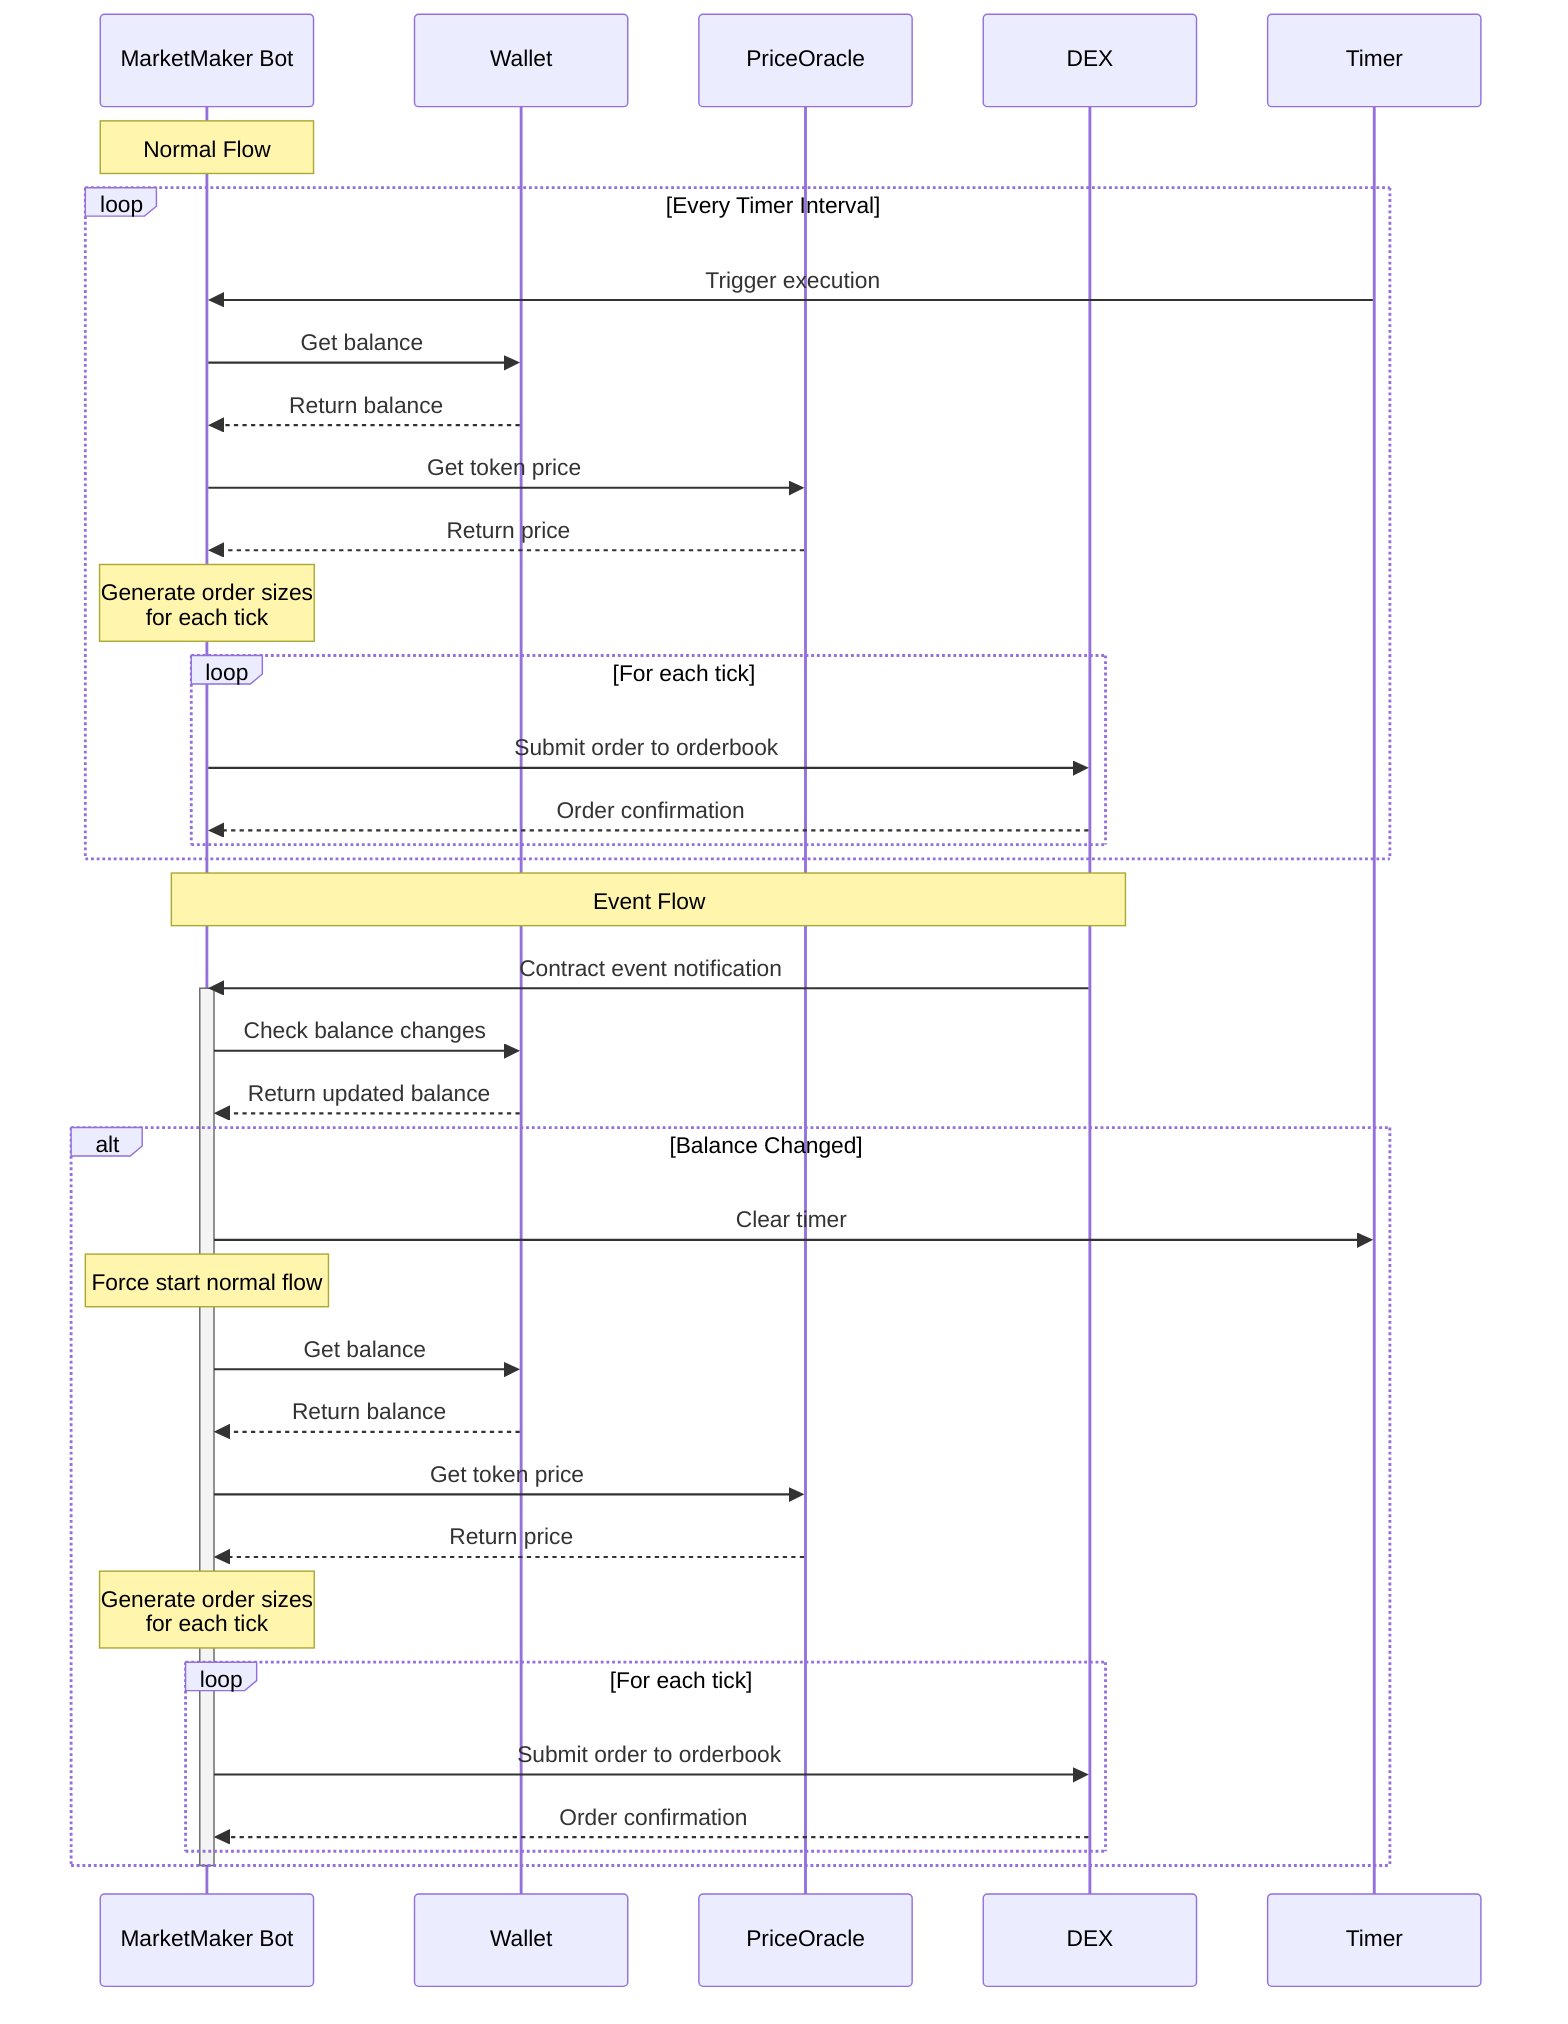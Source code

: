 sequenceDiagram
    participant Bot as MarketMaker Bot
    participant Wallet
    participant PriceOracle
    participant DEX
    participant Timer

    Note over Bot: Normal Flow
    
    loop Every Timer Interval
        Timer->>Bot: Trigger execution
        Bot->>Wallet: Get balance
        Wallet-->>Bot: Return balance
        
        Bot->>PriceOracle: Get token price
        PriceOracle-->>Bot: Return price
        
        Note over Bot: Generate order sizes<br/>for each tick
        
        loop For each tick
            Bot->>DEX: Submit order to orderbook
            DEX-->>Bot: Order confirmation
        end
    end
    
    Note over Bot,DEX: Event Flow
    
    DEX->>Bot: Contract event notification
    activate Bot
    Bot->>Wallet: Check balance changes
    Wallet-->>Bot: Return updated balance
    
    alt Balance Changed
        Bot->>Timer: Clear timer
        Note over Bot: Force start normal flow
        Bot->>Wallet: Get balance
        Wallet-->>Bot: Return balance
        Bot->>PriceOracle: Get token price
        PriceOracle-->>Bot: Return price
        Note over Bot: Generate order sizes<br/>for each tick
        loop For each tick
            Bot->>DEX: Submit order to orderbook
            DEX-->>Bot: Order confirmation
        end
    end
    deactivate Bot